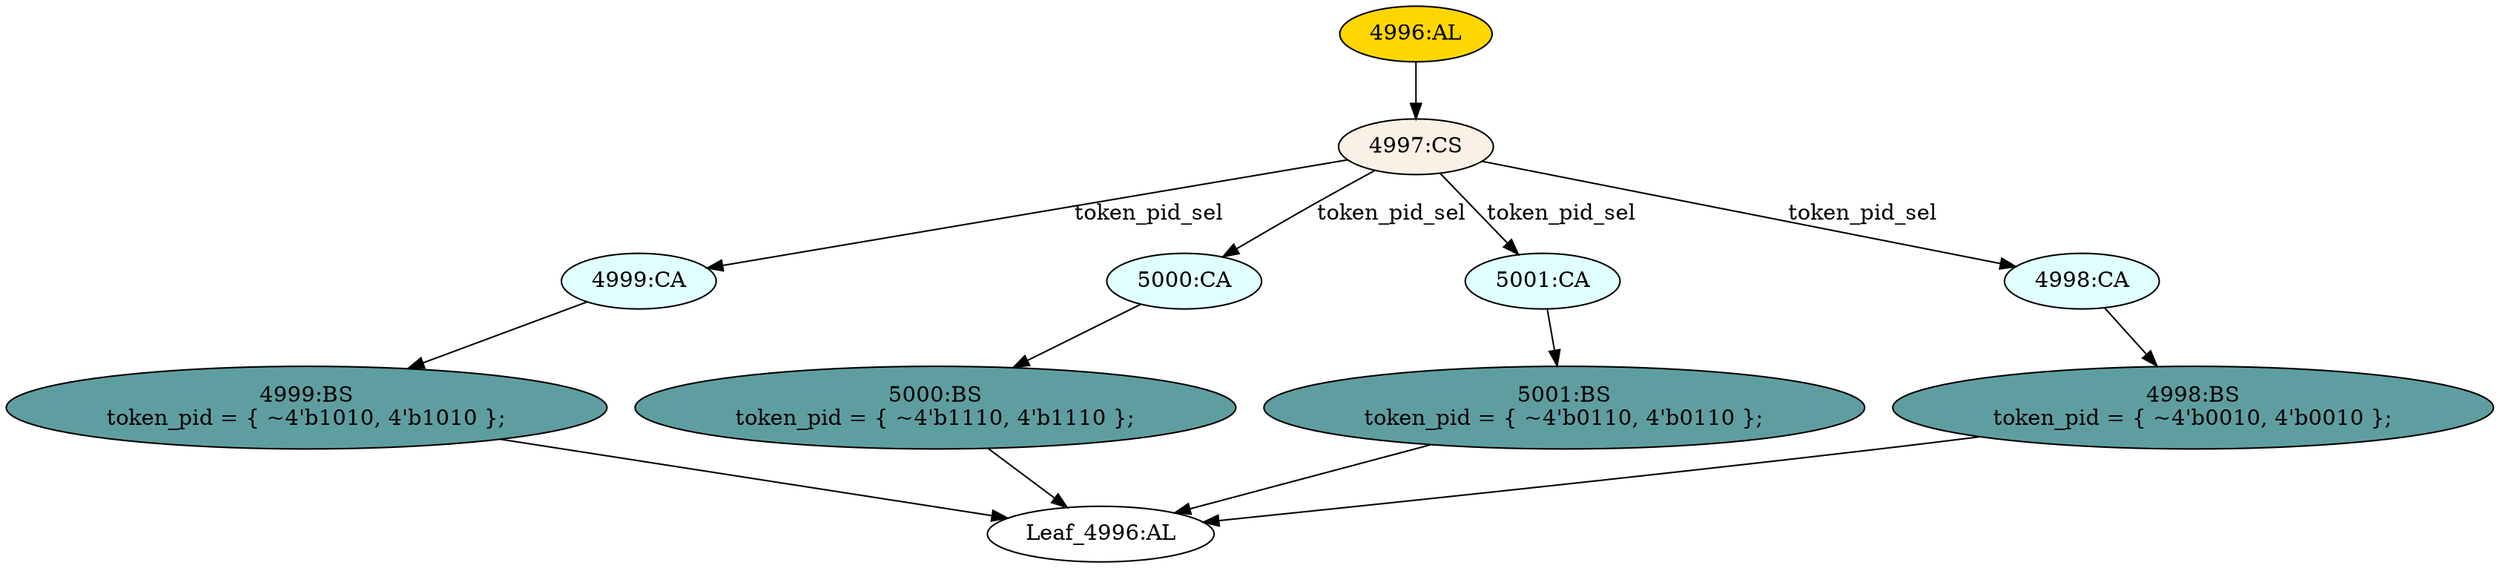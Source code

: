 strict digraph "" {
	node [label="\N"];
	"4999:CA"	 [ast="<pyverilog.vparser.ast.Case object at 0x7f13b5568350>",
		fillcolor=lightcyan,
		label="4999:CA",
		statements="[]",
		style=filled,
		typ=Case];
	"4999:BS"	 [ast="<pyverilog.vparser.ast.BlockingSubstitution object at 0x7f13b55682d0>",
		fillcolor=cadetblue,
		label="4999:BS
token_pid = { ~4'b1010, 4'b1010 };",
		statements="[<pyverilog.vparser.ast.BlockingSubstitution object at 0x7f13b55682d0>]",
		style=filled,
		typ=BlockingSubstitution];
	"4999:CA" -> "4999:BS"	 [cond="[]",
		lineno=None];
	"4997:CS"	 [ast="<pyverilog.vparser.ast.CaseStatement object at 0x7f13b5575f10>",
		fillcolor=linen,
		label="4997:CS",
		statements="[]",
		style=filled,
		typ=CaseStatement];
	"4997:CS" -> "4999:CA"	 [cond="['token_pid_sel']",
		label=token_pid_sel,
		lineno=4997];
	"5000:CA"	 [ast="<pyverilog.vparser.ast.Case object at 0x7f13b5578c90>",
		fillcolor=lightcyan,
		label="5000:CA",
		statements="[]",
		style=filled,
		typ=Case];
	"4997:CS" -> "5000:CA"	 [cond="['token_pid_sel']",
		label=token_pid_sel,
		lineno=4997];
	"5001:CA"	 [ast="<pyverilog.vparser.ast.Case object at 0x7f13b557d050>",
		fillcolor=lightcyan,
		label="5001:CA",
		statements="[]",
		style=filled,
		typ=Case];
	"4997:CS" -> "5001:CA"	 [cond="['token_pid_sel']",
		label=token_pid_sel,
		lineno=4997];
	"4998:CA"	 [ast="<pyverilog.vparser.ast.Case object at 0x7f13b5575fd0>",
		fillcolor=lightcyan,
		label="4998:CA",
		statements="[]",
		style=filled,
		typ=Case];
	"4997:CS" -> "4998:CA"	 [cond="['token_pid_sel']",
		label=token_pid_sel,
		lineno=4997];
	"5000:BS"	 [ast="<pyverilog.vparser.ast.BlockingSubstitution object at 0x7f13b5578ed0>",
		fillcolor=cadetblue,
		label="5000:BS
token_pid = { ~4'b1110, 4'b1110 };",
		statements="[<pyverilog.vparser.ast.BlockingSubstitution object at 0x7f13b5578ed0>]",
		style=filled,
		typ=BlockingSubstitution];
	"5000:CA" -> "5000:BS"	 [cond="[]",
		lineno=None];
	"4998:BS"	 [ast="<pyverilog.vparser.ast.BlockingSubstitution object at 0x7f13b5578310>",
		fillcolor=cadetblue,
		label="4998:BS
token_pid = { ~4'b0010, 4'b0010 };",
		statements="[<pyverilog.vparser.ast.BlockingSubstitution object at 0x7f13b5578310>]",
		style=filled,
		typ=BlockingSubstitution];
	"Leaf_4996:AL"	 [def_var="['token_pid']",
		label="Leaf_4996:AL"];
	"4998:BS" -> "Leaf_4996:AL"	 [cond="[]",
		lineno=None];
	"4996:AL"	 [ast="<pyverilog.vparser.ast.Always object at 0x7f13b557d410>",
		clk_sens=False,
		fillcolor=gold,
		label="4996:AL",
		sens="['token_pid_sel']",
		statements="[]",
		style=filled,
		typ=Always,
		use_var="['token_pid_sel']"];
	"4996:AL" -> "4997:CS"	 [cond="[]",
		lineno=None];
	"5001:BS"	 [ast="<pyverilog.vparser.ast.BlockingSubstitution object at 0x7f13b557d1d0>",
		fillcolor=cadetblue,
		label="5001:BS
token_pid = { ~4'b0110, 4'b0110 };",
		statements="[<pyverilog.vparser.ast.BlockingSubstitution object at 0x7f13b557d1d0>]",
		style=filled,
		typ=BlockingSubstitution];
	"5001:CA" -> "5001:BS"	 [cond="[]",
		lineno=None];
	"5000:BS" -> "Leaf_4996:AL"	 [cond="[]",
		lineno=None];
	"5001:BS" -> "Leaf_4996:AL"	 [cond="[]",
		lineno=None];
	"4998:CA" -> "4998:BS"	 [cond="[]",
		lineno=None];
	"4999:BS" -> "Leaf_4996:AL"	 [cond="[]",
		lineno=None];
}
